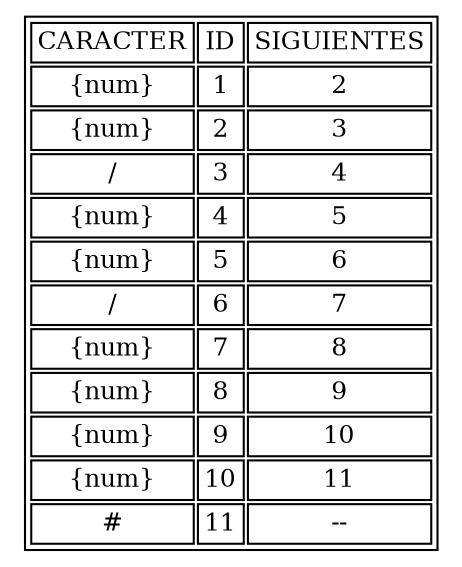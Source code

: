 digraph G {tabla1[shape=plaintext,fontsize=12, label=<<TABLE BORDER="1"><TR><TD>CARACTER</TD><TD>ID</TD><TD>SIGUIENTES</TD></TR><TR> <TD>{num}</TD><TD>1</TD><TD>2</TD> </TR><TR> <TD>{num}</TD><TD>2</TD><TD>3</TD> </TR><TR> <TD>/</TD><TD>3</TD><TD>4</TD> </TR><TR> <TD>{num}</TD><TD>4</TD><TD>5</TD> </TR><TR> <TD>{num}</TD><TD>5</TD><TD>6</TD> </TR><TR> <TD>/</TD><TD>6</TD><TD>7</TD> </TR><TR> <TD>{num}</TD><TD>7</TD><TD>8</TD> </TR><TR> <TD>{num}</TD><TD>8</TD><TD>9</TD> </TR><TR> <TD>{num}</TD><TD>9</TD><TD>10</TD> </TR><TR> <TD>{num}</TD><TD>10</TD><TD>11</TD> </TR><TR> <TD>#</TD><TD>11</TD><TD>--</TD> </TR></TABLE>>];}